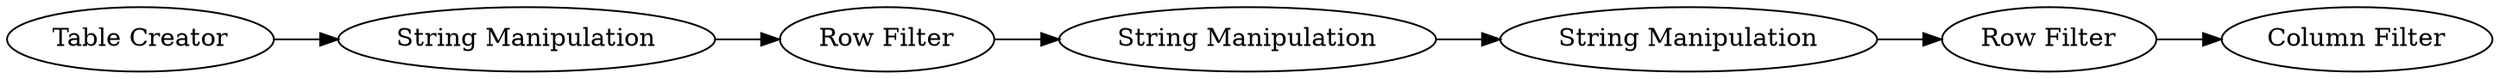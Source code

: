 digraph {
	7 -> 5
	3 -> 4
	1 -> 2
	2 -> 3
	6 -> 7
	4 -> 6
	5 [label="Column Filter"]
	1 [label="Table Creator"]
	7 [label="Row Filter"]
	4 [label="String Manipulation"]
	6 [label="String Manipulation"]
	3 [label="Row Filter"]
	2 [label="String Manipulation"]
	rankdir=LR
}
